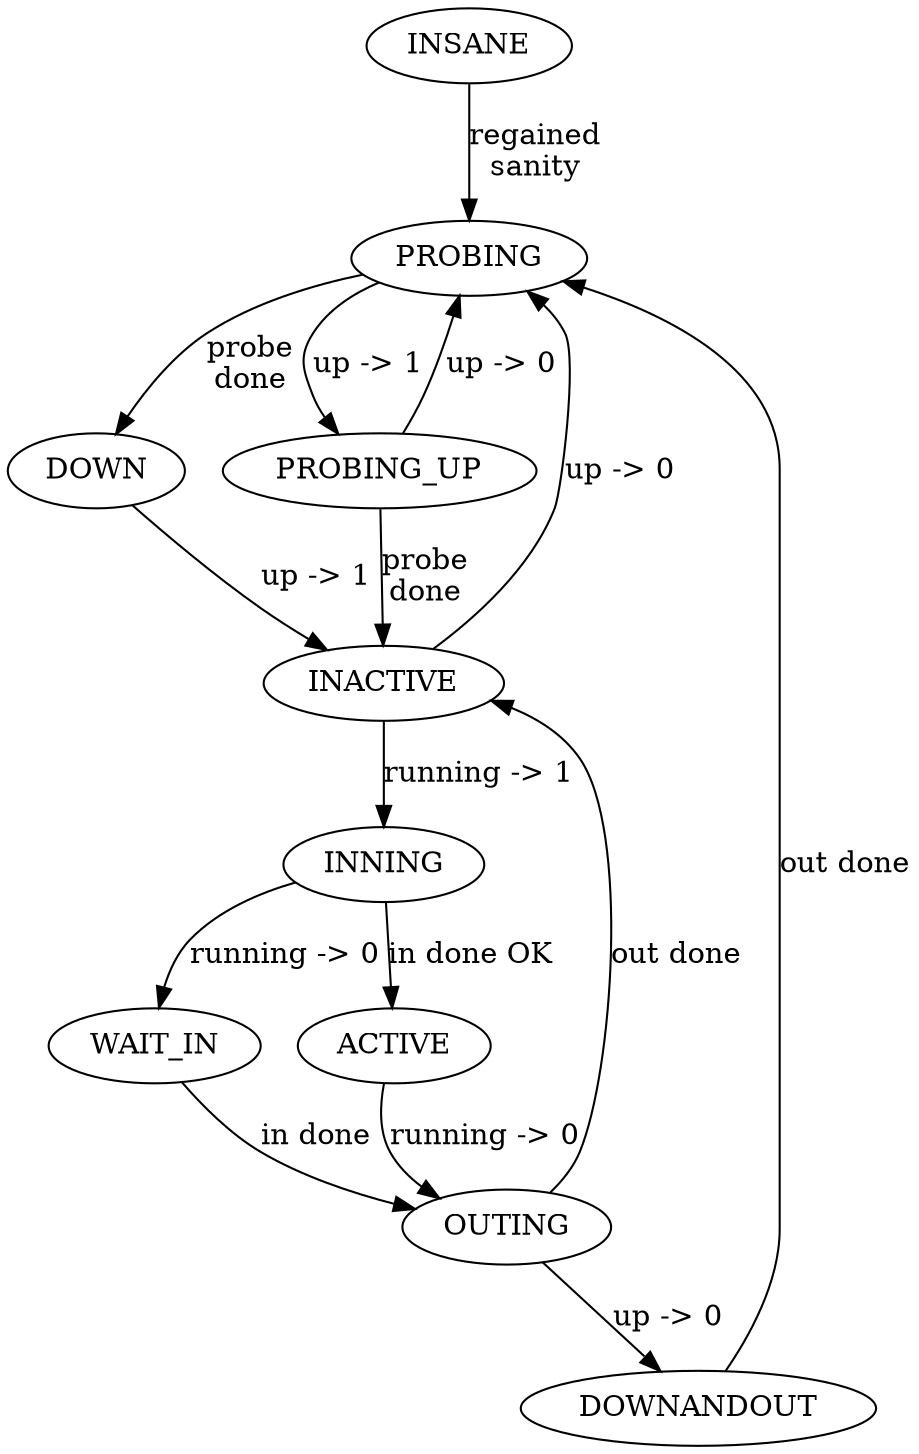 /* -*- c -*- */

digraph state_machine {
  insane [label="INSANE"];
  probing [label="PROBING"];
  down [label="DOWN"];
  inactive [label="INACTIVE"];
  inning [label="INNING"];
  wait_in [label="WAIT_IN"];
  outing [label="OUTING"];
  downandout [label="DOWNANDOUT"];
  active [label="ACTIVE"];
  probing_up [label="PROBING_UP"];

  insane -> probing [label="regained\nsanity"];

  probing -> down [label="probe\ndone"];
  probing -> probing_up [label="up -> 1"];

  down -> inactive [label="up -> 1"];

  probing_up -> inactive [label="probe\ndone"];
  probing_up -> probing [label="up -> 0"];

  inactive -> inning [label="running -> 1"];
  inactive -> probing [label="up -> 0"];

  inning -> wait_in [label="running -> 0"];
  inning -> active [label="in done OK"];

  wait_in -> outing [label="in done"];

  active -> outing [label="running -> 0"];

  outing -> downandout [label="up -> 0"];
  outing -> inactive [label="out done"];

  downandout -> probing [label="out done"];
}
